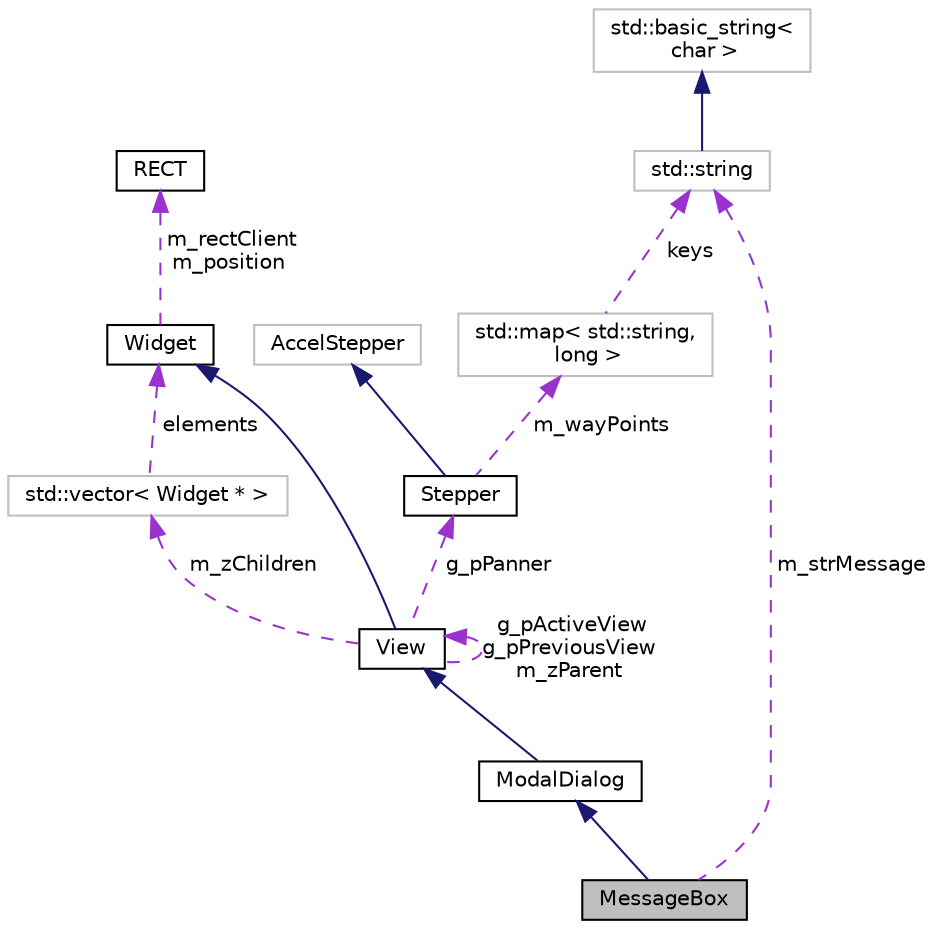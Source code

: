 digraph "MessageBox"
{
  edge [fontname="Helvetica",fontsize="10",labelfontname="Helvetica",labelfontsize="10"];
  node [fontname="Helvetica",fontsize="10",shape=record];
  Node1 [label="MessageBox",height=0.2,width=0.4,color="black", fillcolor="grey75", style="filled", fontcolor="black"];
  Node2 -> Node1 [dir="back",color="midnightblue",fontsize="10",style="solid",fontname="Helvetica"];
  Node2 [label="ModalDialog",height=0.2,width=0.4,color="black", fillcolor="white", style="filled",URL="$classModalDialog.html"];
  Node3 -> Node2 [dir="back",color="midnightblue",fontsize="10",style="solid",fontname="Helvetica"];
  Node3 [label="View",height=0.2,width=0.4,color="black", fillcolor="white", style="filled",URL="$classView.html"];
  Node4 -> Node3 [dir="back",color="midnightblue",fontsize="10",style="solid",fontname="Helvetica"];
  Node4 [label="Widget",height=0.2,width=0.4,color="black", fillcolor="white", style="filled",URL="$classWidget.html"];
  Node5 -> Node4 [dir="back",color="darkorchid3",fontsize="10",style="dashed",label=" m_rectClient\nm_position" ,fontname="Helvetica"];
  Node5 [label="RECT",height=0.2,width=0.4,color="black", fillcolor="white", style="filled",URL="$classRECT.html"];
  Node3 -> Node3 [dir="back",color="darkorchid3",fontsize="10",style="dashed",label=" g_pActiveView\ng_pPreviousView\nm_zParent" ,fontname="Helvetica"];
  Node6 -> Node3 [dir="back",color="darkorchid3",fontsize="10",style="dashed",label=" g_pPanner" ,fontname="Helvetica"];
  Node6 [label="Stepper",height=0.2,width=0.4,color="black", fillcolor="white", style="filled",URL="$classStepper.html"];
  Node7 -> Node6 [dir="back",color="midnightblue",fontsize="10",style="solid",fontname="Helvetica"];
  Node7 [label="AccelStepper",height=0.2,width=0.4,color="grey75", fillcolor="white", style="filled"];
  Node8 -> Node6 [dir="back",color="darkorchid3",fontsize="10",style="dashed",label=" m_wayPoints" ,fontname="Helvetica"];
  Node8 [label="std::map\< std::string,\l long \>",height=0.2,width=0.4,color="grey75", fillcolor="white", style="filled"];
  Node9 -> Node8 [dir="back",color="darkorchid3",fontsize="10",style="dashed",label=" keys" ,fontname="Helvetica"];
  Node9 [label="std::string",height=0.2,width=0.4,color="grey75", fillcolor="white", style="filled",tooltip="STL class. "];
  Node10 -> Node9 [dir="back",color="midnightblue",fontsize="10",style="solid",fontname="Helvetica"];
  Node10 [label="std::basic_string\<\l char \>",height=0.2,width=0.4,color="grey75", fillcolor="white", style="filled",tooltip="STL class. "];
  Node11 -> Node3 [dir="back",color="darkorchid3",fontsize="10",style="dashed",label=" m_zChildren" ,fontname="Helvetica"];
  Node11 [label="std::vector\< Widget * \>",height=0.2,width=0.4,color="grey75", fillcolor="white", style="filled"];
  Node4 -> Node11 [dir="back",color="darkorchid3",fontsize="10",style="dashed",label=" elements" ,fontname="Helvetica"];
  Node9 -> Node1 [dir="back",color="darkorchid3",fontsize="10",style="dashed",label=" m_strMessage" ,fontname="Helvetica"];
}
